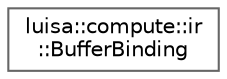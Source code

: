 digraph "类继承关系图"
{
 // LATEX_PDF_SIZE
  bgcolor="transparent";
  edge [fontname=Helvetica,fontsize=10,labelfontname=Helvetica,labelfontsize=10];
  node [fontname=Helvetica,fontsize=10,shape=box,height=0.2,width=0.4];
  rankdir="LR";
  Node0 [id="Node000000",label="luisa::compute::ir\l::BufferBinding",height=0.2,width=0.4,color="grey40", fillcolor="white", style="filled",URL="$structluisa_1_1compute_1_1ir_1_1_buffer_binding.html",tooltip=" "];
}
